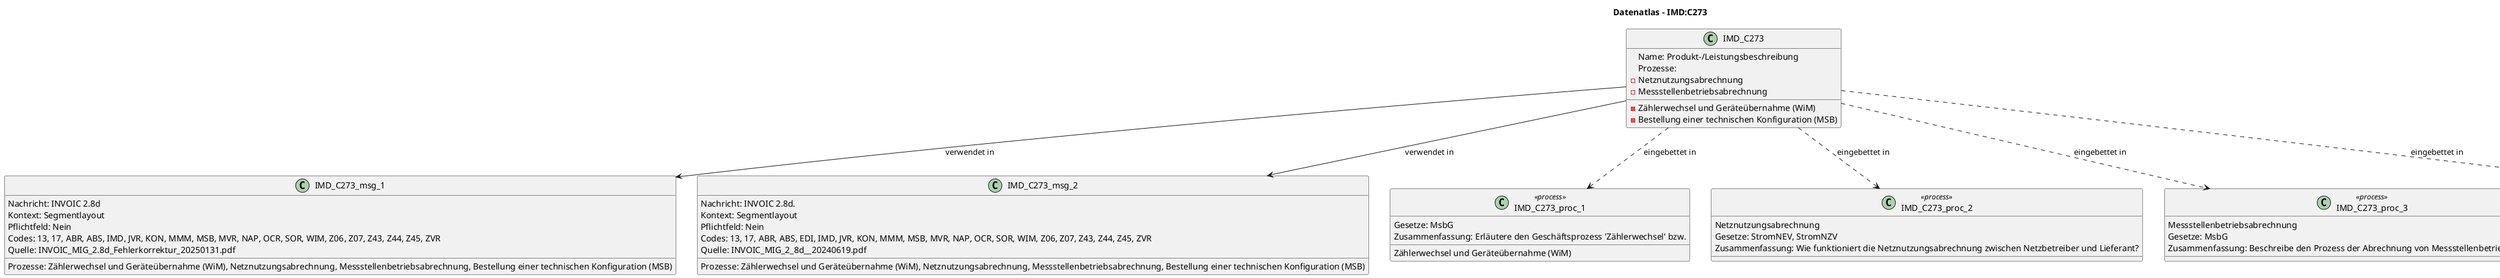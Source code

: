 @startuml
title Datenatlas – IMD:C273
class IMD_C273 {
  Name: Produkt-/Leistungsbeschreibung
  Prozesse:
    - Zählerwechsel und Geräteübernahme (WiM)
    - Netznutzungsabrechnung
    - Messstellenbetriebsabrechnung
    - Bestellung einer technischen Konfiguration (MSB)
}
class IMD_C273_msg_1 {
  Nachricht: INVOIC 2.8d
  Kontext: Segmentlayout
  Pflichtfeld: Nein
  Codes: 13, 17, ABR, ABS, IMD, JVR, KON, MMM, MSB, MVR, NAP, OCR, SOR, WIM, Z06, Z07, Z43, Z44, Z45, ZVR
  Prozesse: Zählerwechsel und Geräteübernahme (WiM), Netznutzungsabrechnung, Messstellenbetriebsabrechnung, Bestellung einer technischen Konfiguration (MSB)
  Quelle: INVOIC_MIG_2.8d_Fehlerkorrektur_20250131.pdf
}
IMD_C273 --> IMD_C273_msg_1 : verwendet in
class IMD_C273_msg_2 {
  Nachricht: INVOIC 2.8d.
  Kontext: Segmentlayout
  Pflichtfeld: Nein
  Codes: 13, 17, ABR, ABS, EDI, IMD, JVR, KON, MMM, MSB, MVR, NAP, OCR, SOR, WIM, Z06, Z07, Z43, Z44, Z45, ZVR
  Prozesse: Zählerwechsel und Geräteübernahme (WiM), Netznutzungsabrechnung, Messstellenbetriebsabrechnung, Bestellung einer technischen Konfiguration (MSB)
  Quelle: INVOIC_MIG_2_8d__20240619.pdf
}
IMD_C273 --> IMD_C273_msg_2 : verwendet in
class IMD_C273_proc_1 <<process>> {
  Zählerwechsel und Geräteübernahme (WiM)
  Gesetze: MsbG
  Zusammenfassung: Erläutere den Geschäftsprozess 'Zählerwechsel' bzw.
}
IMD_C273 ..> IMD_C273_proc_1 : eingebettet in
class IMD_C273_proc_2 <<process>> {
  Netznutzungsabrechnung
  Gesetze: StromNEV, StromNZV
  Zusammenfassung: Wie funktioniert die Netznutzungsabrechnung zwischen Netzbetreiber und Lieferant?
}
IMD_C273 ..> IMD_C273_proc_2 : eingebettet in
class IMD_C273_proc_3 <<process>> {
  Messstellenbetriebsabrechnung
  Gesetze: MsbG
  Zusammenfassung: Beschreibe den Prozess der Abrechnung von Messstellenbetriebsleistungen.
}
IMD_C273 ..> IMD_C273_proc_3 : eingebettet in
class IMD_C273_proc_4 <<process>> {
  Bestellung einer technischen Konfiguration (MSB)
  Gesetze: MsbG, EnWG
  Zusammenfassung: Erläutere den Prozess zur Bestellung einer spezifischen technischen Konfiguration bei einem Messstellenbetreiber, beispielsweise für ein intelligentes Messsystem.
}
IMD_C273 ..> IMD_C273_proc_4 : eingebettet in
@enduml